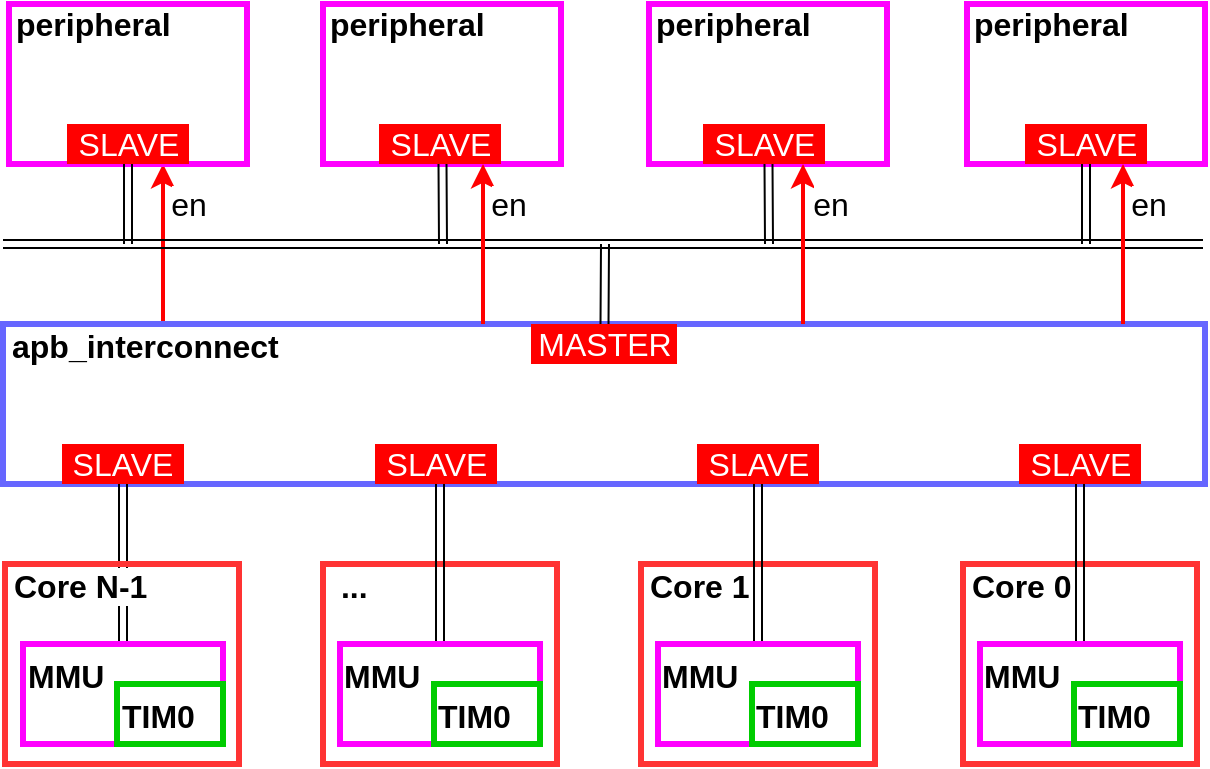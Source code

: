 <mxfile version="11.0.7" type="device"><diagram id="jMuzI6FZQHK99co1HUko" name="Page-1"><mxGraphModel dx="865" dy="483" grid="1" gridSize="10" guides="1" tooltips="1" connect="1" arrows="1" fold="1" page="1" pageScale="1" pageWidth="827" pageHeight="1169" math="0" shadow="0"><root><mxCell id="0"/><mxCell id="1" parent="0"/><mxCell id="OR2mU4QH6HwgOk6xaZ_N-3" value="&amp;nbsp;..." style="rounded=0;whiteSpace=wrap;html=1;strokeColor=#FF3333;strokeWidth=3;fillColor=none;fontSize=16;align=left;fontStyle=1;verticalAlign=top;fontFamily=Helvetica;spacing=4;spacingTop=-7;" parent="1" vertex="1"><mxGeometry x="247.5" y="740" width="117" height="100" as="geometry"/></mxCell><mxCell id="OR2mU4QH6HwgOk6xaZ_N-4" value="Core 1" style="rounded=0;whiteSpace=wrap;html=1;strokeColor=#FF3333;strokeWidth=3;fillColor=none;fontSize=16;align=left;fontStyle=1;verticalAlign=top;fontFamily=Helvetica;spacing=4;spacingTop=-7;" parent="1" vertex="1"><mxGeometry x="406.5" y="740" width="117" height="100" as="geometry"/></mxCell><mxCell id="OR2mU4QH6HwgOk6xaZ_N-5" value="Core 0" style="rounded=0;whiteSpace=wrap;html=1;strokeColor=#FF3333;strokeWidth=3;fillColor=none;fontSize=16;align=left;fontStyle=1;verticalAlign=top;fontFamily=Helvetica;spacing=4;spacingTop=-7;" parent="1" vertex="1"><mxGeometry x="567.5" y="740" width="117" height="100" as="geometry"/></mxCell><mxCell id="OR2mU4QH6HwgOk6xaZ_N-6" style="rounded=0;orthogonalLoop=1;jettySize=auto;html=1;exitX=0.25;exitY=0;exitDx=0;exitDy=0;fontSize=16;strokeWidth=2;edgeStyle=elbowEdgeStyle;strokeColor=#FF0000;fontFamily=Helvetica;" parent="1" source="OR2mU4QH6HwgOk6xaZ_N-7" target="OR2mU4QH6HwgOk6xaZ_N-8" edge="1"><mxGeometry relative="1" as="geometry"><Array as="points"><mxPoint x="167.5" y="570"/><mxPoint x="177.5" y="600"/><mxPoint x="187.5" y="600"/><mxPoint x="177.5" y="560"/></Array></mxGeometry></mxCell><mxCell id="OR2mU4QH6HwgOk6xaZ_N-92" value="en" style="text;html=1;resizable=0;points=[];align=center;verticalAlign=middle;labelBackgroundColor=#ffffff;fontSize=16;" parent="OR2mU4QH6HwgOk6xaZ_N-6" vertex="1" connectable="0"><mxGeometry x="0.707" y="-2" relative="1" as="geometry"><mxPoint x="10.5" y="-2" as="offset"/></mxGeometry></mxCell><mxCell id="OR2mU4QH6HwgOk6xaZ_N-7" value="apb_interconnect" style="rounded=0;whiteSpace=wrap;html=1;strokeColor=#6666FF;strokeWidth=3;fillColor=none;fontSize=16;align=left;fontStyle=1;verticalAlign=top;fontFamily=Helvetica;spacing=4;spacingTop=-7;" parent="1" vertex="1"><mxGeometry x="87.5" y="620" width="601" height="80" as="geometry"/></mxCell><mxCell id="OR2mU4QH6HwgOk6xaZ_N-8" value="peripheral" style="rounded=0;whiteSpace=wrap;html=1;strokeColor=#FF00FF;strokeWidth=3;fillColor=none;fontSize=16;align=left;fontStyle=1;verticalAlign=top;fontFamily=Helvetica;spacing=3;spacingTop=-7;" parent="1" vertex="1"><mxGeometry x="90.5" y="460" width="119" height="80" as="geometry"/></mxCell><mxCell id="OR2mU4QH6HwgOk6xaZ_N-9" value="peripheral" style="rounded=0;whiteSpace=wrap;html=1;strokeColor=#FF00FF;strokeWidth=3;fillColor=none;fontSize=16;align=left;fontStyle=1;verticalAlign=top;fontFamily=Helvetica;spacing=3;spacingTop=-7;" parent="1" vertex="1"><mxGeometry x="247.5" y="460" width="119" height="80" as="geometry"/></mxCell><mxCell id="OR2mU4QH6HwgOk6xaZ_N-10" value="peripheral" style="rounded=0;whiteSpace=wrap;html=1;strokeColor=#FF00FF;strokeWidth=3;fillColor=none;fontSize=16;align=left;fontStyle=1;verticalAlign=top;fontFamily=Helvetica;spacing=3;spacingTop=-7;" parent="1" vertex="1"><mxGeometry x="410.5" y="460" width="119" height="80" as="geometry"/></mxCell><mxCell id="OR2mU4QH6HwgOk6xaZ_N-11" value="peripheral" style="rounded=0;whiteSpace=wrap;html=1;strokeColor=#FF00FF;strokeWidth=3;fillColor=none;fontSize=16;align=left;fontStyle=1;verticalAlign=top;fontFamily=Helvetica;spacing=3;spacingTop=-7;" parent="1" vertex="1"><mxGeometry x="569.5" y="460" width="119" height="80" as="geometry"/></mxCell><mxCell id="OR2mU4QH6HwgOk6xaZ_N-12" value="" style="shape=link;html=1;fontSize=16;fontFamily=Helvetica;" parent="1" edge="1"><mxGeometry width="50" height="50" relative="1" as="geometry"><mxPoint x="87.5" y="580" as="sourcePoint"/><mxPoint x="687.5" y="580" as="targetPoint"/></mxGeometry></mxCell><mxCell id="OR2mU4QH6HwgOk6xaZ_N-13" value="" style="shape=link;html=1;fontSize=16;entryX=0.5;entryY=0;entryDx=0;entryDy=0;edgeStyle=elbowEdgeStyle;fontFamily=Helvetica;" parent="1" source="OR2mU4QH6HwgOk6xaZ_N-7" target="OR2mU4QH6HwgOk6xaZ_N-25" edge="1"><mxGeometry width="50" height="50" relative="1" as="geometry"><mxPoint x="7.5" y="910" as="sourcePoint"/><mxPoint x="57.5" y="860" as="targetPoint"/></mxGeometry></mxCell><mxCell id="OR2mU4QH6HwgOk6xaZ_N-14" value="" style="shape=link;html=1;fontSize=16;edgeStyle=elbowEdgeStyle;entryX=0.5;entryY=0;entryDx=0;entryDy=0;fontFamily=Helvetica;" parent="1" source="OR2mU4QH6HwgOk6xaZ_N-7" target="OR2mU4QH6HwgOk6xaZ_N-27" edge="1"><mxGeometry width="50" height="50" relative="1" as="geometry"><mxPoint x="156.643" y="710" as="sourcePoint"/><mxPoint x="156.643" y="749.571" as="targetPoint"/></mxGeometry></mxCell><mxCell id="OR2mU4QH6HwgOk6xaZ_N-15" value="" style="shape=link;html=1;fontSize=16;edgeStyle=elbowEdgeStyle;entryX=0.5;entryY=0;entryDx=0;entryDy=0;fontFamily=Helvetica;" parent="1" source="OR2mU4QH6HwgOk6xaZ_N-7" target="OR2mU4QH6HwgOk6xaZ_N-29" edge="1"><mxGeometry width="50" height="50" relative="1" as="geometry"><mxPoint x="316.643" y="710" as="sourcePoint"/><mxPoint x="316.643" y="750" as="targetPoint"/></mxGeometry></mxCell><mxCell id="OR2mU4QH6HwgOk6xaZ_N-16" value="" style="shape=link;html=1;fontSize=16;edgeStyle=elbowEdgeStyle;entryX=0.5;entryY=0;entryDx=0;entryDy=0;fontFamily=Helvetica;" parent="1" source="OR2mU4QH6HwgOk6xaZ_N-7" target="OR2mU4QH6HwgOk6xaZ_N-31" edge="1"><mxGeometry width="50" height="50" relative="1" as="geometry"><mxPoint x="475.214" y="710" as="sourcePoint"/><mxPoint x="475.214" y="750" as="targetPoint"/></mxGeometry></mxCell><mxCell id="OR2mU4QH6HwgOk6xaZ_N-17" value="" style="shape=link;html=1;fontSize=16;fontFamily=Helvetica;" parent="1" target="OR2mU4QH6HwgOk6xaZ_N-8" edge="1"><mxGeometry width="50" height="50" relative="1" as="geometry"><mxPoint x="150" y="580" as="sourcePoint"/><mxPoint x="57.5" y="860" as="targetPoint"/></mxGeometry></mxCell><mxCell id="OR2mU4QH6HwgOk6xaZ_N-18" value="" style="shape=link;html=1;fontSize=16;fontFamily=Helvetica;" parent="1" target="OR2mU4QH6HwgOk6xaZ_N-9" edge="1"><mxGeometry width="50" height="50" relative="1" as="geometry"><mxPoint x="307.5" y="580" as="sourcePoint"/><mxPoint x="158.75" y="550" as="targetPoint"/></mxGeometry></mxCell><mxCell id="OR2mU4QH6HwgOk6xaZ_N-19" value="" style="shape=link;html=1;fontSize=16;fontFamily=Helvetica;" parent="1" target="OR2mU4QH6HwgOk6xaZ_N-10" edge="1"><mxGeometry width="50" height="50" relative="1" as="geometry"><mxPoint x="470.5" y="580" as="sourcePoint"/><mxPoint x="317.25" y="550" as="targetPoint"/></mxGeometry></mxCell><mxCell id="OR2mU4QH6HwgOk6xaZ_N-20" value="" style="shape=link;html=1;fontSize=16;fontFamily=Helvetica;" parent="1" target="OR2mU4QH6HwgOk6xaZ_N-11" edge="1"><mxGeometry width="50" height="50" relative="1" as="geometry"><mxPoint x="629" y="580" as="sourcePoint"/><mxPoint x="327.25" y="560" as="targetPoint"/></mxGeometry></mxCell><mxCell id="OR2mU4QH6HwgOk6xaZ_N-21" value="" style="shape=link;html=1;fontSize=16;fontFamily=Helvetica;" parent="1" source="OR2mU4QH6HwgOk6xaZ_N-7" edge="1"><mxGeometry width="50" height="50" relative="1" as="geometry"><mxPoint x="337.5" y="610" as="sourcePoint"/><mxPoint x="388.5" y="580" as="targetPoint"/></mxGeometry></mxCell><mxCell id="OR2mU4QH6HwgOk6xaZ_N-22" style="rounded=0;orthogonalLoop=1;jettySize=auto;html=1;fontSize=16;strokeWidth=2;edgeStyle=elbowEdgeStyle;strokeColor=#FF0000;fontFamily=Helvetica;" parent="1" source="OR2mU4QH6HwgOk6xaZ_N-7" target="OR2mU4QH6HwgOk6xaZ_N-9" edge="1"><mxGeometry relative="1" as="geometry"><mxPoint x="247.5" y="630" as="sourcePoint"/><mxPoint x="187.5" y="550" as="targetPoint"/><Array as="points"><mxPoint x="327.5" y="570"/><mxPoint x="187.5" y="610"/><mxPoint x="197.5" y="610"/><mxPoint x="187.5" y="570"/></Array></mxGeometry></mxCell><mxCell id="OR2mU4QH6HwgOk6xaZ_N-91" value="en" style="text;html=1;resizable=0;points=[];align=center;verticalAlign=middle;labelBackgroundColor=#ffffff;fontSize=16;" parent="OR2mU4QH6HwgOk6xaZ_N-22" vertex="1" connectable="0"><mxGeometry x="0.54" relative="1" as="geometry"><mxPoint x="12.5" y="1.5" as="offset"/></mxGeometry></mxCell><mxCell id="OR2mU4QH6HwgOk6xaZ_N-23" value="en" style="rounded=0;orthogonalLoop=1;jettySize=auto;html=1;fontSize=16;strokeWidth=2;edgeStyle=elbowEdgeStyle;strokeColor=#FF0000;fontFamily=Helvetica;" parent="1" source="OR2mU4QH6HwgOk6xaZ_N-7" target="OR2mU4QH6HwgOk6xaZ_N-10" edge="1"><mxGeometry x="0.5" y="-12" relative="1" as="geometry"><mxPoint x="257.5" y="640" as="sourcePoint"/><mxPoint x="197.5" y="560" as="targetPoint"/><Array as="points"><mxPoint x="487.5" y="580"/><mxPoint x="197.5" y="620"/><mxPoint x="207.5" y="620"/><mxPoint x="197.5" y="580"/></Array><mxPoint x="1" as="offset"/></mxGeometry></mxCell><mxCell id="OR2mU4QH6HwgOk6xaZ_N-24" style="rounded=0;orthogonalLoop=1;jettySize=auto;html=1;fontSize=16;strokeWidth=2;edgeStyle=elbowEdgeStyle;strokeColor=#FF0000;fontFamily=Helvetica;" parent="1" source="OR2mU4QH6HwgOk6xaZ_N-7" target="OR2mU4QH6HwgOk6xaZ_N-11" edge="1"><mxGeometry relative="1" as="geometry"><mxPoint x="267.5" y="650" as="sourcePoint"/><mxPoint x="207.5" y="570" as="targetPoint"/><Array as="points"><mxPoint x="647.5" y="590"/><mxPoint x="207.5" y="630"/><mxPoint x="217.5" y="630"/><mxPoint x="207.5" y="590"/></Array></mxGeometry></mxCell><mxCell id="OR2mU4QH6HwgOk6xaZ_N-90" value="en" style="text;html=1;resizable=0;points=[];align=center;verticalAlign=middle;labelBackgroundColor=#ffffff;fontSize=16;" parent="OR2mU4QH6HwgOk6xaZ_N-24" vertex="1" connectable="0"><mxGeometry x="0.37" relative="1" as="geometry"><mxPoint x="12.5" y="-5" as="offset"/></mxGeometry></mxCell><mxCell id="OR2mU4QH6HwgOk6xaZ_N-27" value="MMU" style="rounded=0;whiteSpace=wrap;html=1;strokeColor=#FF00FF;strokeWidth=3;fillColor=none;fontSize=16;align=left;fontStyle=1;verticalAlign=top;fontFamily=Helvetica;" parent="1" vertex="1"><mxGeometry x="256" y="780" width="100" height="50" as="geometry"/></mxCell><mxCell id="OR2mU4QH6HwgOk6xaZ_N-28" value="TIM0" style="rounded=0;whiteSpace=wrap;html=1;strokeColor=#00CC00;strokeWidth=3;fillColor=none;fontSize=16;align=left;fontStyle=1;verticalAlign=top;fontFamily=Helvetica;" parent="1" vertex="1"><mxGeometry x="303" y="800" width="53" height="30" as="geometry"/></mxCell><mxCell id="OR2mU4QH6HwgOk6xaZ_N-29" value="MMU" style="rounded=0;whiteSpace=wrap;html=1;strokeColor=#FF00FF;strokeWidth=3;fillColor=none;fontSize=16;align=left;fontStyle=1;verticalAlign=top;fontFamily=Helvetica;" parent="1" vertex="1"><mxGeometry x="415" y="780" width="100" height="50" as="geometry"/></mxCell><mxCell id="OR2mU4QH6HwgOk6xaZ_N-30" value="TIM0" style="rounded=0;whiteSpace=wrap;html=1;strokeColor=#00CC00;strokeWidth=3;fillColor=none;fontSize=16;align=left;fontStyle=1;verticalAlign=top;fontFamily=Helvetica;" parent="1" vertex="1"><mxGeometry x="462" y="800" width="53" height="30" as="geometry"/></mxCell><mxCell id="OR2mU4QH6HwgOk6xaZ_N-31" value="MMU" style="rounded=0;whiteSpace=wrap;html=1;strokeColor=#FF00FF;strokeWidth=3;fillColor=none;fontSize=16;align=left;fontStyle=1;verticalAlign=top;fontFamily=Helvetica;" parent="1" vertex="1"><mxGeometry x="576" y="780" width="100" height="50" as="geometry"/></mxCell><mxCell id="OR2mU4QH6HwgOk6xaZ_N-32" value="TIM0" style="rounded=0;whiteSpace=wrap;html=1;strokeColor=#00CC00;strokeWidth=3;fillColor=none;fontSize=16;align=left;fontStyle=1;verticalAlign=top;fontFamily=Helvetica;" parent="1" vertex="1"><mxGeometry x="623" y="800" width="53" height="30" as="geometry"/></mxCell><mxCell id="OR2mU4QH6HwgOk6xaZ_N-25" value="MMU" style="rounded=0;whiteSpace=wrap;html=1;strokeColor=#FF00FF;strokeWidth=3;fillColor=none;fontSize=16;align=left;fontStyle=1;verticalAlign=top;fontFamily=Helvetica;" parent="1" vertex="1"><mxGeometry x="97.5" y="780" width="100" height="50" as="geometry"/></mxCell><mxCell id="OR2mU4QH6HwgOk6xaZ_N-26" value="TIM0" style="rounded=0;whiteSpace=wrap;html=1;strokeColor=#00CC00;strokeWidth=3;fillColor=none;fontSize=16;align=left;fontStyle=1;verticalAlign=top;fontFamily=Helvetica;" parent="1" vertex="1"><mxGeometry x="144.5" y="800" width="53" height="30" as="geometry"/></mxCell><mxCell id="OR2mU4QH6HwgOk6xaZ_N-2" value="Core N-1" style="rounded=0;whiteSpace=wrap;html=1;strokeColor=#FF3333;strokeWidth=3;fillColor=none;fontSize=16;align=left;fontStyle=1;verticalAlign=top;fontFamily=Helvetica;labelBackgroundColor=#ffffff;spacing=4;spacingTop=-7;" parent="1" vertex="1"><mxGeometry x="88.5" y="740" width="117" height="100" as="geometry"/></mxCell><mxCell id="XdiR-uza7Oi5XUMfdLEk-8" value="SLAVE" style="rounded=0;whiteSpace=wrap;html=1;strokeColor=none;strokeWidth=3;fillColor=#FF0000;fontSize=16;align=center;fontStyle=0;fontFamily=Helvetica;fontColor=#FFFFFF;" vertex="1" parent="1"><mxGeometry x="598.5" y="520" width="61" height="20" as="geometry"/></mxCell><mxCell id="XdiR-uza7Oi5XUMfdLEk-9" value="SLAVE" style="rounded=0;whiteSpace=wrap;html=1;strokeColor=none;strokeWidth=3;fillColor=#FF0000;fontSize=16;align=center;fontStyle=0;fontFamily=Helvetica;fontColor=#FFFFFF;" vertex="1" parent="1"><mxGeometry x="437.5" y="520" width="61" height="20" as="geometry"/></mxCell><mxCell id="XdiR-uza7Oi5XUMfdLEk-10" value="SLAVE" style="rounded=0;whiteSpace=wrap;html=1;strokeColor=none;strokeWidth=3;fillColor=#FF0000;fontSize=16;align=center;fontStyle=0;fontFamily=Helvetica;fontColor=#FFFFFF;" vertex="1" parent="1"><mxGeometry x="275.5" y="520" width="61" height="20" as="geometry"/></mxCell><mxCell id="XdiR-uza7Oi5XUMfdLEk-11" value="SLAVE" style="rounded=0;whiteSpace=wrap;html=1;strokeColor=none;strokeWidth=3;fillColor=#FF0000;fontSize=16;align=center;fontStyle=0;fontFamily=Helvetica;fontColor=#FFFFFF;" vertex="1" parent="1"><mxGeometry x="119.5" y="520" width="61" height="20" as="geometry"/></mxCell><mxCell id="XdiR-uza7Oi5XUMfdLEk-12" value="SLAVE" style="rounded=0;whiteSpace=wrap;html=1;strokeColor=none;strokeWidth=3;fillColor=#FF0000;fontSize=16;align=center;fontStyle=0;fontFamily=Helvetica;fontColor=#FFFFFF;" vertex="1" parent="1"><mxGeometry x="595.5" y="680" width="61" height="20" as="geometry"/></mxCell><mxCell id="XdiR-uza7Oi5XUMfdLEk-14" value="SLAVE" style="rounded=0;whiteSpace=wrap;html=1;strokeColor=none;strokeWidth=3;fillColor=#FF0000;fontSize=16;align=center;fontStyle=0;fontFamily=Helvetica;fontColor=#FFFFFF;" vertex="1" parent="1"><mxGeometry x="273.5" y="680" width="61" height="20" as="geometry"/></mxCell><mxCell id="XdiR-uza7Oi5XUMfdLEk-15" value="SLAVE" style="rounded=0;whiteSpace=wrap;html=1;strokeColor=none;strokeWidth=3;fillColor=#FF0000;fontSize=16;align=center;fontStyle=0;fontFamily=Helvetica;fontColor=#FFFFFF;" vertex="1" parent="1"><mxGeometry x="434.5" y="680" width="61" height="20" as="geometry"/></mxCell><mxCell id="XdiR-uza7Oi5XUMfdLEk-16" value="SLAVE" style="rounded=0;whiteSpace=wrap;html=1;strokeColor=none;strokeWidth=3;fillColor=#FF0000;fontSize=16;align=center;fontStyle=0;fontFamily=Helvetica;fontColor=#FFFFFF;" vertex="1" parent="1"><mxGeometry x="117" y="680" width="61" height="20" as="geometry"/></mxCell><mxCell id="XdiR-uza7Oi5XUMfdLEk-17" value="MASTER" style="rounded=0;whiteSpace=wrap;html=1;strokeColor=none;strokeWidth=3;fillColor=#FF0000;fontSize=16;align=center;fontStyle=0;fontFamily=Helvetica;fontColor=#FFFFFF;" vertex="1" parent="1"><mxGeometry x="351.5" y="620" width="73" height="20" as="geometry"/></mxCell></root></mxGraphModel></diagram></mxfile>